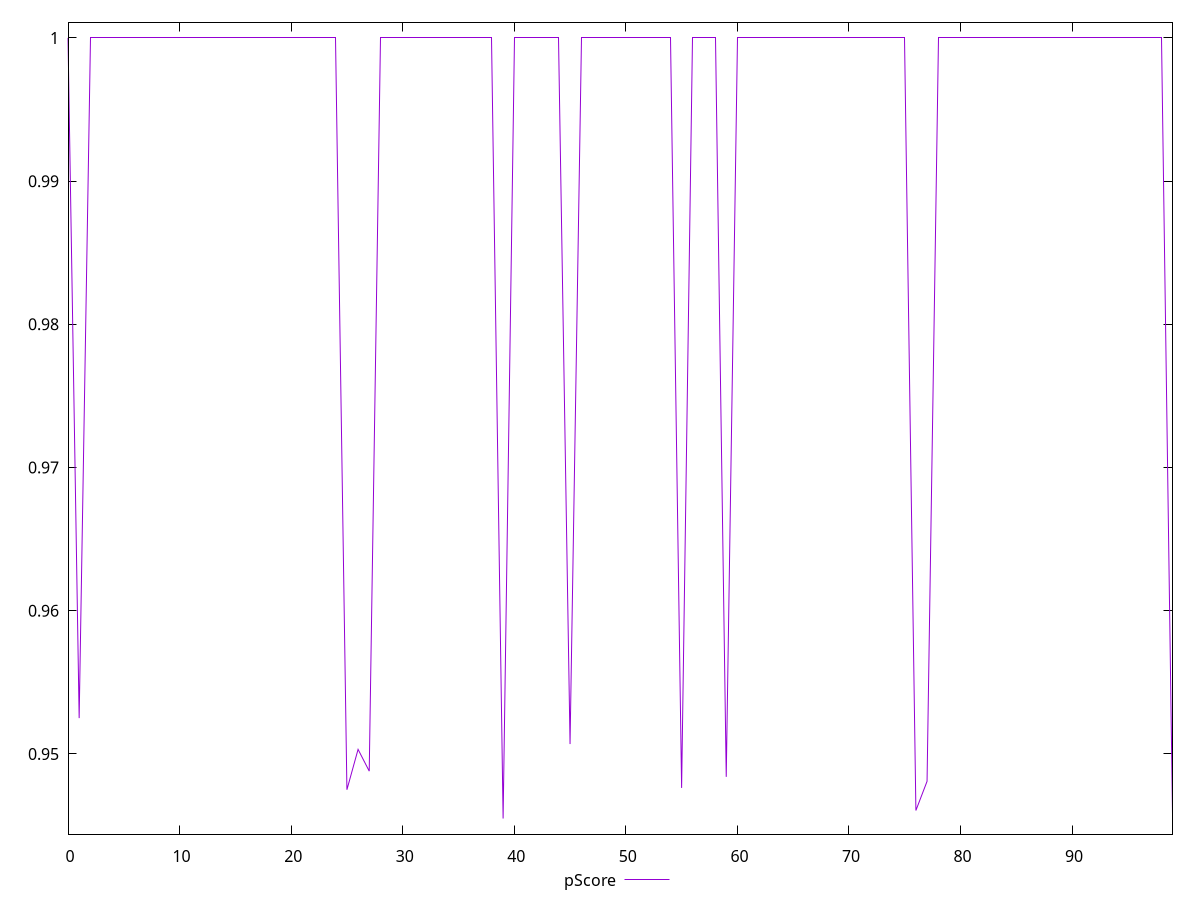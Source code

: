 reset

$pScore <<EOF
0 1
1 0.9525049996376037
2 1
3 1
4 1
5 1
6 1
7 1
8 1
9 1
10 1
11 1
12 1
13 1
14 1
15 1
16 1
17 1
18 1
19 1
20 1
21 1
22 1
23 1
24 1
25 0.9475041667620341
26 0.9503216671943665
27 0.9488024997711182
28 1
29 1
30 1
31 1
32 1
33 1
34 1
35 1
36 1
37 1
38 1
39 0.9454941662152608
40 1
41 1
42 1
43 1
44 1
45 0.9506941668192546
46 1
47 1
48 1
49 1
50 1
51 1
52 1
53 1
54 1
55 0.9476291664441426
56 1
57 1
58 1
59 0.9484016664822896
60 1
61 1
62 1
63 1
64 1
65 1
66 1
67 1
68 1
69 1
70 1
71 1
72 1
73 1
74 1
75 1
76 0.9460558334986369
77 0.9480916666984558
78 1
79 1
80 1
81 1
82 1
83 1
84 1
85 1
86 1
87 1
88 1
89 1
90 1
91 1
92 1
93 1
94 1
95 1
96 1
97 1
98 1
99 0.9458283336957296
EOF

set key outside below
set xrange [0:99]
set yrange [0.944404049539566:1.0010901166756947]
set trange [0.944404049539566:1.0010901166756947]
set terminal svg size 640, 500 enhanced background rgb 'white'
set output "reports/report_00032_2021-02-25T10-28-15.087Z/uses-rel-preconnect/samples/music/pScore/values.svg"

plot $pScore title "pScore" with line

reset
